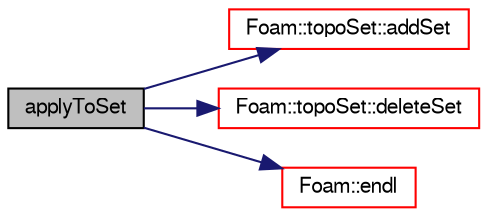 digraph "applyToSet"
{
  bgcolor="transparent";
  edge [fontname="FreeSans",fontsize="10",labelfontname="FreeSans",labelfontsize="10"];
  node [fontname="FreeSans",fontsize="10",shape=record];
  rankdir="LR";
  Node1 [label="applyToSet",height=0.2,width=0.4,color="black", fillcolor="grey75", style="filled" fontcolor="black"];
  Node1 -> Node2 [color="midnightblue",fontsize="10",style="solid",fontname="FreeSans"];
  Node2 [label="Foam::topoSet::addSet",height=0.2,width=0.4,color="red",URL="$a02563.html#aac9372868e32f2c7de8b956890f035c2",tooltip="Add elements present in set. "];
  Node1 -> Node3 [color="midnightblue",fontsize="10",style="solid",fontname="FreeSans"];
  Node3 [label="Foam::topoSet::deleteSet",height=0.2,width=0.4,color="red",URL="$a02563.html#a839cd96efb75b9c2926af738ca9657a6",tooltip="Delete elements present in set. "];
  Node1 -> Node4 [color="midnightblue",fontsize="10",style="solid",fontname="FreeSans"];
  Node4 [label="Foam::endl",height=0.2,width=0.4,color="red",URL="$a10237.html#a2db8fe02a0d3909e9351bb4275b23ce4",tooltip="Add newline and flush stream. "];
}
